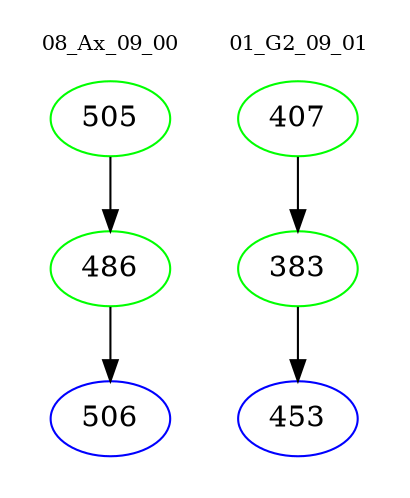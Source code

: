 digraph{
subgraph cluster_0 {
color = white
label = "08_Ax_09_00";
fontsize=10;
T0_505 [label="505", color="green"]
T0_505 -> T0_486 [color="black"]
T0_486 [label="486", color="green"]
T0_486 -> T0_506 [color="black"]
T0_506 [label="506", color="blue"]
}
subgraph cluster_1 {
color = white
label = "01_G2_09_01";
fontsize=10;
T1_407 [label="407", color="green"]
T1_407 -> T1_383 [color="black"]
T1_383 [label="383", color="green"]
T1_383 -> T1_453 [color="black"]
T1_453 [label="453", color="blue"]
}
}
